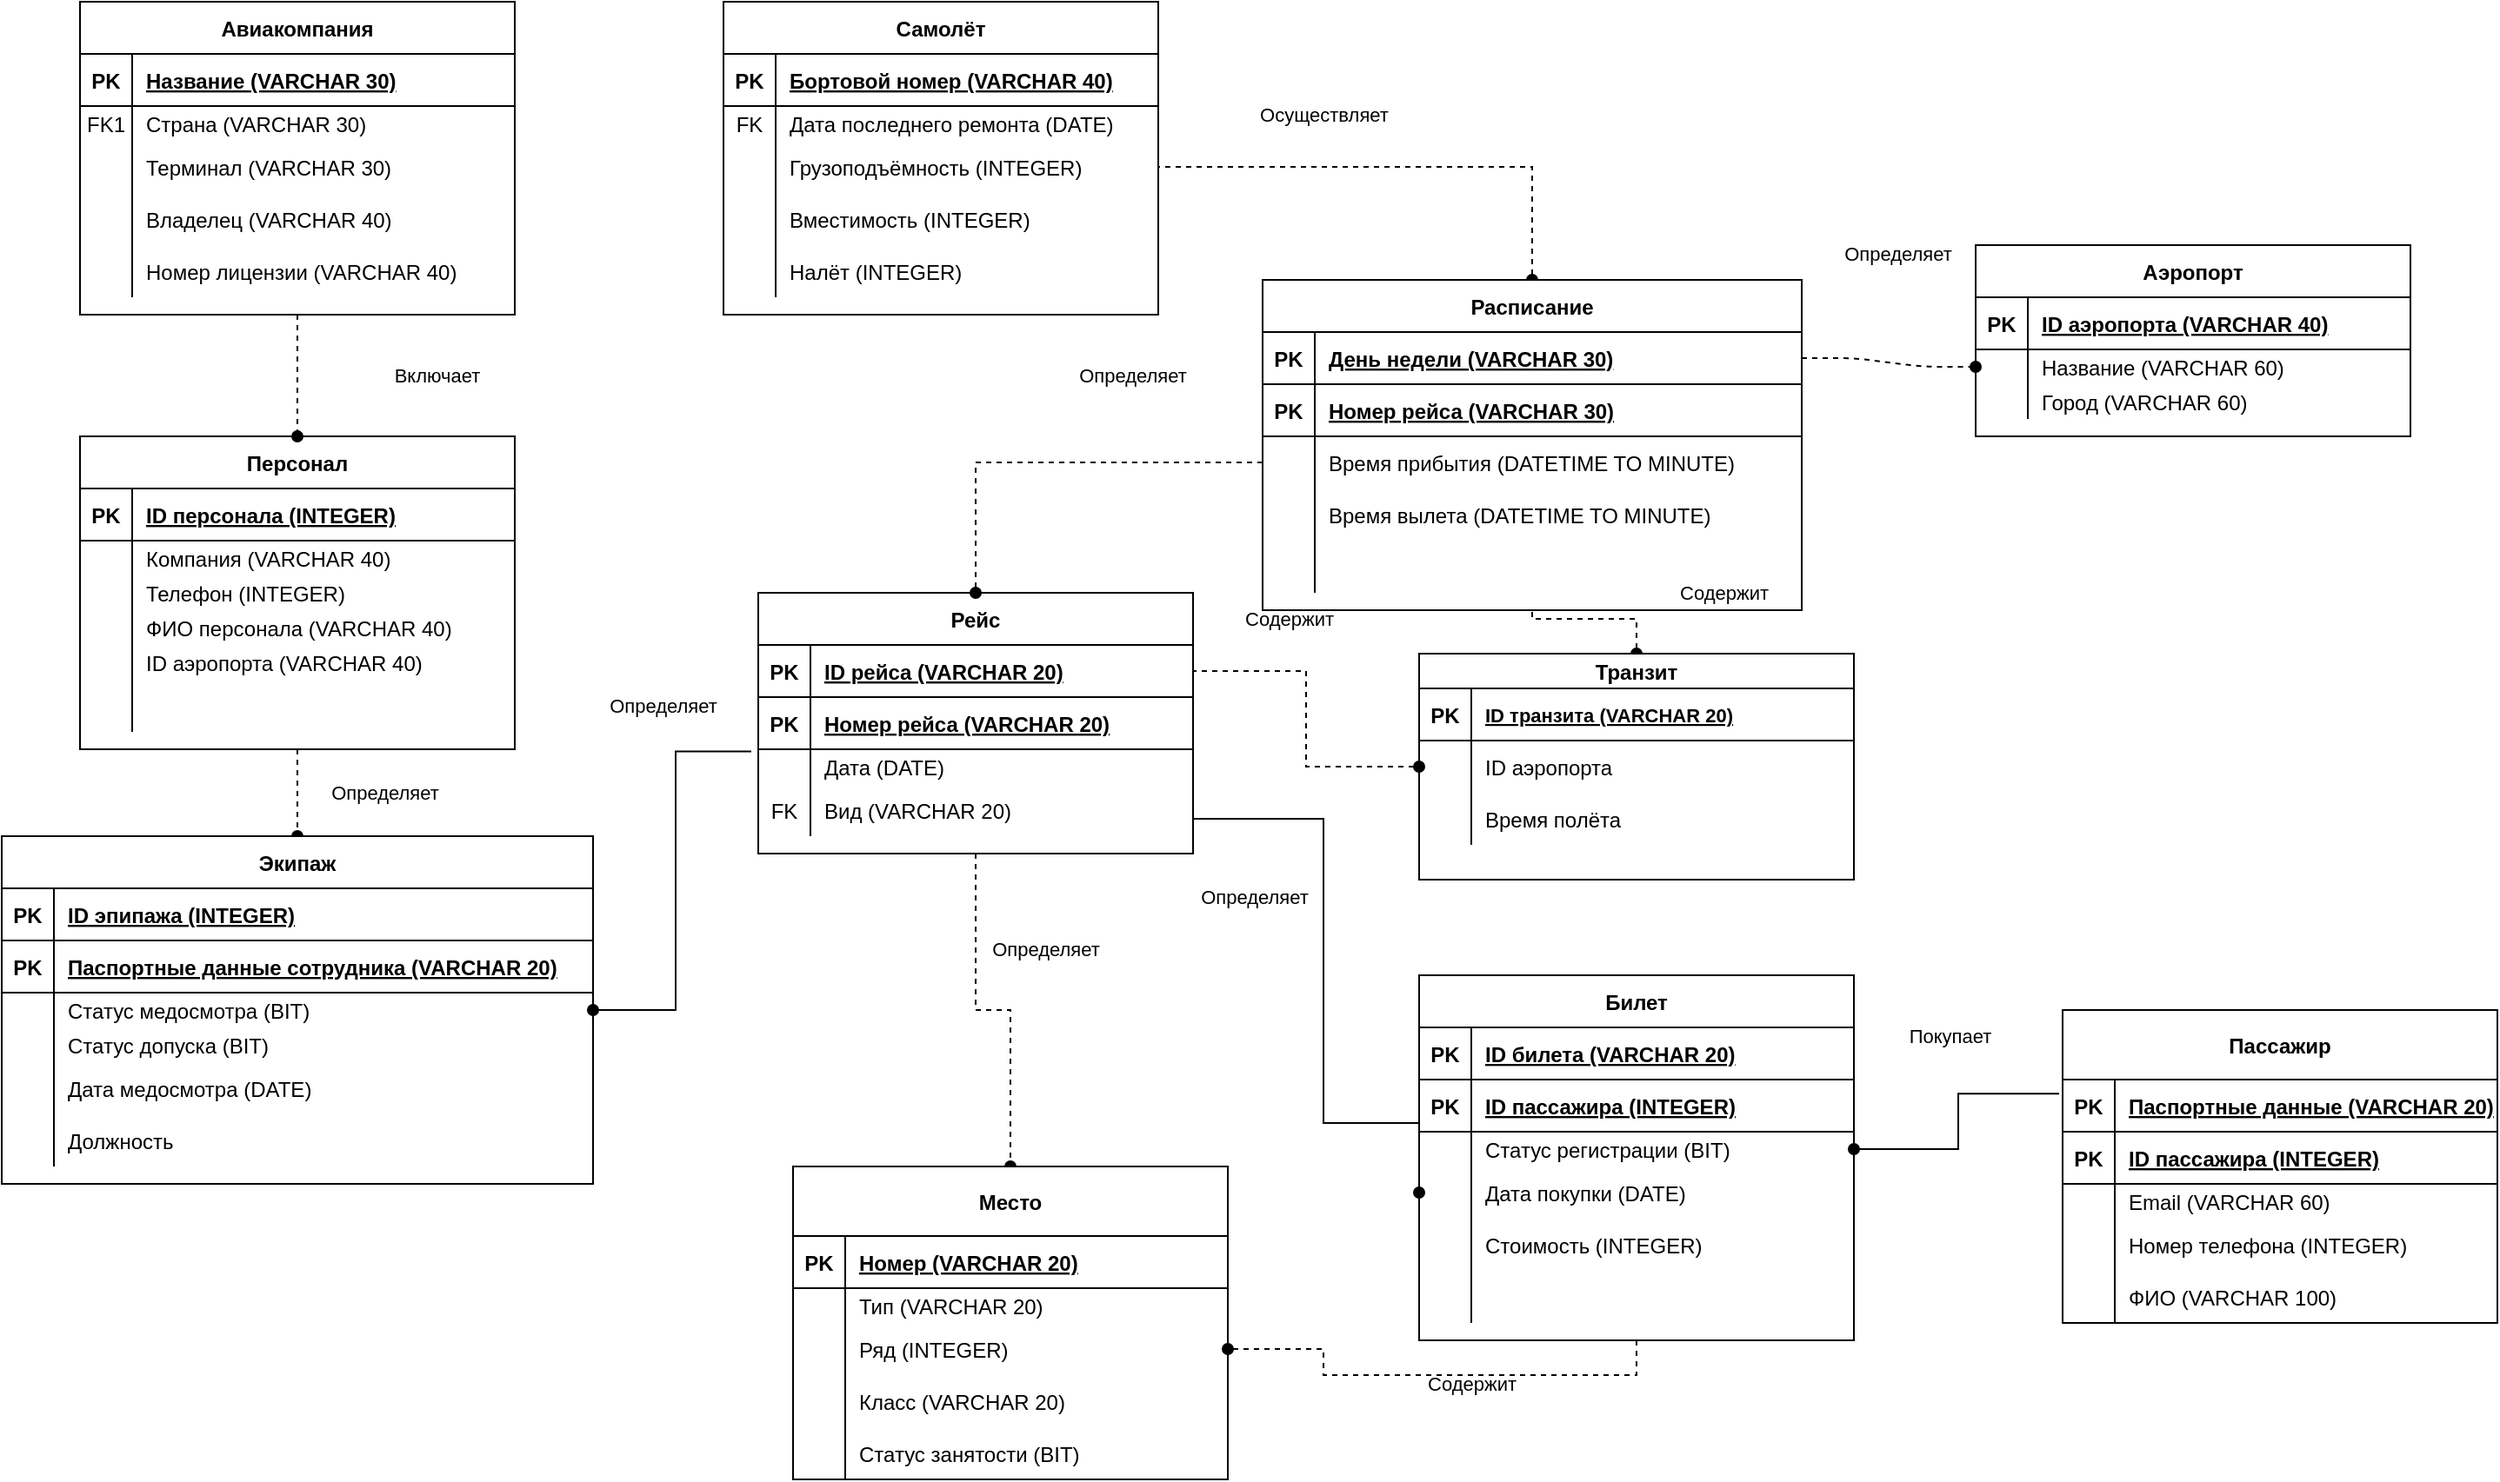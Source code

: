 <mxfile version="20.6.0" type="device"><diagram id="R2lEEEUBdFMjLlhIrx00" name="Page-1"><mxGraphModel dx="2400" dy="839" grid="1" gridSize="10" guides="1" tooltips="1" connect="1" arrows="1" fold="1" page="1" pageScale="1" pageWidth="850" pageHeight="1100" math="0" shadow="0" extFonts="Permanent Marker^https://fonts.googleapis.com/css?family=Permanent+Marker"><root><mxCell id="0"/><mxCell id="1" parent="0"/><mxCell id="C-vyLk0tnHw3VtMMgP7b-12" value="" style="edgeStyle=entityRelationEdgeStyle;endArrow=oval;startArrow=none;endFill=1;startFill=0;dashed=1;" parent="1" source="C-vyLk0tnHw3VtMMgP7b-3" target="C-vyLk0tnHw3VtMMgP7b-17" edge="1"><mxGeometry width="100" height="100" relative="1" as="geometry"><mxPoint x="400" y="180" as="sourcePoint"/><mxPoint x="460" y="205" as="targetPoint"/></mxGeometry></mxCell><mxCell id="wOFqY22aIuGpB0ZH_vP9-128" style="edgeStyle=orthogonalEdgeStyle;rounded=0;orthogonalLoop=1;jettySize=auto;html=1;exitX=0.5;exitY=0;exitDx=0;exitDy=0;entryX=1;entryY=0.5;entryDx=0;entryDy=0;fontSize=11;startArrow=oval;startFill=1;endArrow=none;endFill=0;dashed=1;" parent="1" source="C-vyLk0tnHw3VtMMgP7b-2" target="BS04AnYFD5pRjCR62__u-42" edge="1"><mxGeometry relative="1" as="geometry"/></mxCell><mxCell id="C-vyLk0tnHw3VtMMgP7b-2" value="Расписание" style="shape=table;startSize=30;container=1;collapsible=1;childLayout=tableLayout;fixedRows=1;rowLines=0;fontStyle=1;align=center;resizeLast=1;" parent="1" vertex="1"><mxGeometry x="300" y="270" width="310.0" height="190" as="geometry"/></mxCell><mxCell id="C-vyLk0tnHw3VtMMgP7b-3" value="" style="shape=partialRectangle;collapsible=0;dropTarget=0;pointerEvents=0;fillColor=none;points=[[0,0.5],[1,0.5]];portConstraint=eastwest;top=0;left=0;right=0;bottom=1;" parent="C-vyLk0tnHw3VtMMgP7b-2" vertex="1"><mxGeometry y="30" width="310.0" height="30" as="geometry"/></mxCell><mxCell id="C-vyLk0tnHw3VtMMgP7b-4" value="PK" style="shape=partialRectangle;overflow=hidden;connectable=0;fillColor=none;top=0;left=0;bottom=0;right=0;fontStyle=1;" parent="C-vyLk0tnHw3VtMMgP7b-3" vertex="1"><mxGeometry width="30" height="30" as="geometry"><mxRectangle width="30" height="30" as="alternateBounds"/></mxGeometry></mxCell><mxCell id="C-vyLk0tnHw3VtMMgP7b-5" value="День недели (VARCHAR 30)" style="shape=partialRectangle;overflow=hidden;connectable=0;fillColor=none;top=0;left=0;bottom=0;right=0;align=left;spacingLeft=6;fontStyle=5;" parent="C-vyLk0tnHw3VtMMgP7b-3" vertex="1"><mxGeometry x="30" width="280.0" height="30" as="geometry"><mxRectangle width="280.0" height="30" as="alternateBounds"/></mxGeometry></mxCell><mxCell id="eEynGBkb6fJQ1zgAF3lN-7" value="" style="shape=partialRectangle;collapsible=0;dropTarget=0;pointerEvents=0;fillColor=none;points=[[0,0.5],[1,0.5]];portConstraint=eastwest;top=0;left=0;right=0;bottom=1;" parent="C-vyLk0tnHw3VtMMgP7b-2" vertex="1"><mxGeometry y="60" width="310.0" height="30" as="geometry"/></mxCell><mxCell id="eEynGBkb6fJQ1zgAF3lN-8" value="PK" style="shape=partialRectangle;overflow=hidden;connectable=0;fillColor=none;top=0;left=0;bottom=0;right=0;fontStyle=1;" parent="eEynGBkb6fJQ1zgAF3lN-7" vertex="1"><mxGeometry width="30" height="30" as="geometry"><mxRectangle width="30" height="30" as="alternateBounds"/></mxGeometry></mxCell><mxCell id="eEynGBkb6fJQ1zgAF3lN-9" value="Номер рейса (VARCHAR 30)" style="shape=partialRectangle;overflow=hidden;connectable=0;fillColor=none;top=0;left=0;bottom=0;right=0;align=left;spacingLeft=6;fontStyle=5;" parent="eEynGBkb6fJQ1zgAF3lN-7" vertex="1"><mxGeometry x="30" width="280.0" height="30" as="geometry"><mxRectangle width="280.0" height="30" as="alternateBounds"/></mxGeometry></mxCell><mxCell id="C-vyLk0tnHw3VtMMgP7b-6" value="" style="shape=partialRectangle;collapsible=0;dropTarget=0;pointerEvents=0;fillColor=none;points=[[0,0.5],[1,0.5]];portConstraint=eastwest;top=0;left=0;right=0;bottom=0;" parent="C-vyLk0tnHw3VtMMgP7b-2" vertex="1"><mxGeometry y="90" width="310.0" height="30" as="geometry"/></mxCell><mxCell id="C-vyLk0tnHw3VtMMgP7b-7" value="" style="shape=partialRectangle;overflow=hidden;connectable=0;fillColor=none;top=0;left=0;bottom=0;right=0;" parent="C-vyLk0tnHw3VtMMgP7b-6" vertex="1"><mxGeometry width="30" height="30" as="geometry"><mxRectangle width="30" height="30" as="alternateBounds"/></mxGeometry></mxCell><mxCell id="C-vyLk0tnHw3VtMMgP7b-8" value="Время прибытия (DATETIME TO MINUTE)" style="shape=partialRectangle;overflow=hidden;connectable=0;fillColor=none;top=0;left=0;bottom=0;right=0;align=left;spacingLeft=6;" parent="C-vyLk0tnHw3VtMMgP7b-6" vertex="1"><mxGeometry x="30" width="280.0" height="30" as="geometry"><mxRectangle width="280.0" height="30" as="alternateBounds"/></mxGeometry></mxCell><mxCell id="wOFqY22aIuGpB0ZH_vP9-155" value="" style="shape=partialRectangle;collapsible=0;dropTarget=0;pointerEvents=0;fillColor=none;points=[[0,0.5],[1,0.5]];portConstraint=eastwest;top=0;left=0;right=0;bottom=0;" parent="C-vyLk0tnHw3VtMMgP7b-2" vertex="1"><mxGeometry y="120" width="310.0" height="30" as="geometry"/></mxCell><mxCell id="wOFqY22aIuGpB0ZH_vP9-156" value="" style="shape=partialRectangle;overflow=hidden;connectable=0;fillColor=none;top=0;left=0;bottom=0;right=0;" parent="wOFqY22aIuGpB0ZH_vP9-155" vertex="1"><mxGeometry width="30" height="30" as="geometry"><mxRectangle width="30" height="30" as="alternateBounds"/></mxGeometry></mxCell><mxCell id="wOFqY22aIuGpB0ZH_vP9-157" value="Время вылета (DATETIME TO MINUTE)" style="shape=partialRectangle;overflow=hidden;connectable=0;fillColor=none;top=0;left=0;bottom=0;right=0;align=left;spacingLeft=6;" parent="wOFqY22aIuGpB0ZH_vP9-155" vertex="1"><mxGeometry x="30" width="280.0" height="30" as="geometry"><mxRectangle width="280.0" height="30" as="alternateBounds"/></mxGeometry></mxCell><mxCell id="C-vyLk0tnHw3VtMMgP7b-9" value="" style="shape=partialRectangle;collapsible=0;dropTarget=0;pointerEvents=0;fillColor=none;points=[[0,0.5],[1,0.5]];portConstraint=eastwest;top=0;left=0;right=0;bottom=0;" parent="C-vyLk0tnHw3VtMMgP7b-2" vertex="1"><mxGeometry y="150" width="310.0" height="30" as="geometry"/></mxCell><mxCell id="C-vyLk0tnHw3VtMMgP7b-10" value="" style="shape=partialRectangle;overflow=hidden;connectable=0;fillColor=none;top=0;left=0;bottom=0;right=0;" parent="C-vyLk0tnHw3VtMMgP7b-9" vertex="1"><mxGeometry width="30" height="30" as="geometry"><mxRectangle width="30" height="30" as="alternateBounds"/></mxGeometry></mxCell><mxCell id="C-vyLk0tnHw3VtMMgP7b-11" value="" style="shape=partialRectangle;overflow=hidden;connectable=0;fillColor=none;top=0;left=0;bottom=0;right=0;align=left;spacingLeft=6;" parent="C-vyLk0tnHw3VtMMgP7b-9" vertex="1"><mxGeometry x="30" width="280.0" height="30" as="geometry"><mxRectangle width="280.0" height="30" as="alternateBounds"/></mxGeometry></mxCell><mxCell id="C-vyLk0tnHw3VtMMgP7b-13" value="Аэропорт" style="shape=table;startSize=30;container=1;collapsible=1;childLayout=tableLayout;fixedRows=1;rowLines=0;fontStyle=1;align=center;resizeLast=1;" parent="1" vertex="1"><mxGeometry x="710" y="250" width="250" height="110" as="geometry"/></mxCell><mxCell id="C-vyLk0tnHw3VtMMgP7b-14" value="" style="shape=partialRectangle;collapsible=0;dropTarget=0;pointerEvents=0;fillColor=none;points=[[0,0.5],[1,0.5]];portConstraint=eastwest;top=0;left=0;right=0;bottom=1;" parent="C-vyLk0tnHw3VtMMgP7b-13" vertex="1"><mxGeometry y="30" width="250" height="30" as="geometry"/></mxCell><mxCell id="C-vyLk0tnHw3VtMMgP7b-15" value="PK" style="shape=partialRectangle;overflow=hidden;connectable=0;fillColor=none;top=0;left=0;bottom=0;right=0;fontStyle=1;" parent="C-vyLk0tnHw3VtMMgP7b-14" vertex="1"><mxGeometry width="30" height="30" as="geometry"><mxRectangle width="30" height="30" as="alternateBounds"/></mxGeometry></mxCell><mxCell id="C-vyLk0tnHw3VtMMgP7b-16" value="ID аэропорта (VARCHAR 40)" style="shape=partialRectangle;overflow=hidden;connectable=0;fillColor=none;top=0;left=0;bottom=0;right=0;align=left;spacingLeft=6;fontStyle=5;" parent="C-vyLk0tnHw3VtMMgP7b-14" vertex="1"><mxGeometry x="30" width="220" height="30" as="geometry"><mxRectangle width="220" height="30" as="alternateBounds"/></mxGeometry></mxCell><mxCell id="C-vyLk0tnHw3VtMMgP7b-17" value="" style="shape=partialRectangle;collapsible=0;dropTarget=0;pointerEvents=0;fillColor=none;points=[[0,0.5],[1,0.5]];portConstraint=eastwest;top=0;left=0;right=0;bottom=0;" parent="C-vyLk0tnHw3VtMMgP7b-13" vertex="1"><mxGeometry y="60" width="250" height="20" as="geometry"/></mxCell><mxCell id="C-vyLk0tnHw3VtMMgP7b-18" value="" style="shape=partialRectangle;overflow=hidden;connectable=0;fillColor=none;top=0;left=0;bottom=0;right=0;" parent="C-vyLk0tnHw3VtMMgP7b-17" vertex="1"><mxGeometry width="30" height="20" as="geometry"><mxRectangle width="30" height="20" as="alternateBounds"/></mxGeometry></mxCell><mxCell id="C-vyLk0tnHw3VtMMgP7b-19" value="Название (VARCHAR 60)" style="shape=partialRectangle;overflow=hidden;connectable=0;fillColor=none;top=0;left=0;bottom=0;right=0;align=left;spacingLeft=6;" parent="C-vyLk0tnHw3VtMMgP7b-17" vertex="1"><mxGeometry x="30" width="220" height="20" as="geometry"><mxRectangle width="220" height="20" as="alternateBounds"/></mxGeometry></mxCell><mxCell id="wOFqY22aIuGpB0ZH_vP9-118" value="" style="shape=partialRectangle;collapsible=0;dropTarget=0;pointerEvents=0;fillColor=none;points=[[0,0.5],[1,0.5]];portConstraint=eastwest;top=0;left=0;right=0;bottom=0;" parent="C-vyLk0tnHw3VtMMgP7b-13" vertex="1"><mxGeometry y="80" width="250" height="20" as="geometry"/></mxCell><mxCell id="wOFqY22aIuGpB0ZH_vP9-119" value="" style="shape=partialRectangle;overflow=hidden;connectable=0;fillColor=none;top=0;left=0;bottom=0;right=0;" parent="wOFqY22aIuGpB0ZH_vP9-118" vertex="1"><mxGeometry width="30" height="20" as="geometry"><mxRectangle width="30" height="20" as="alternateBounds"/></mxGeometry></mxCell><mxCell id="wOFqY22aIuGpB0ZH_vP9-120" value="Город (VARCHAR 60)" style="shape=partialRectangle;overflow=hidden;connectable=0;fillColor=none;top=0;left=0;bottom=0;right=0;align=left;spacingLeft=6;" parent="wOFqY22aIuGpB0ZH_vP9-118" vertex="1"><mxGeometry x="30" width="220" height="20" as="geometry"><mxRectangle width="220" height="20" as="alternateBounds"/></mxGeometry></mxCell><mxCell id="wOFqY22aIuGpB0ZH_vP9-152" style="edgeStyle=orthogonalEdgeStyle;rounded=0;orthogonalLoop=1;jettySize=auto;html=1;exitX=0.5;exitY=0;exitDx=0;exitDy=0;entryX=0.5;entryY=1;entryDx=0;entryDy=0;fontSize=11;startArrow=oval;startFill=1;endArrow=none;endFill=0;dashed=1;" parent="1" source="C-vyLk0tnHw3VtMMgP7b-23" target="C-vyLk0tnHw3VtMMgP7b-2" edge="1"><mxGeometry relative="1" as="geometry"/></mxCell><mxCell id="C-vyLk0tnHw3VtMMgP7b-23" value="Транзит" style="shape=table;startSize=20;container=1;collapsible=1;childLayout=tableLayout;fixedRows=1;rowLines=0;fontStyle=1;align=center;resizeLast=1;" parent="1" vertex="1"><mxGeometry x="390" y="485" width="250" height="130" as="geometry"/></mxCell><mxCell id="C-vyLk0tnHw3VtMMgP7b-24" value="" style="shape=partialRectangle;collapsible=0;dropTarget=0;pointerEvents=0;fillColor=none;points=[[0,0.5],[1,0.5]];portConstraint=eastwest;top=0;left=0;right=0;bottom=1;" parent="C-vyLk0tnHw3VtMMgP7b-23" vertex="1"><mxGeometry y="20" width="250" height="30" as="geometry"/></mxCell><mxCell id="C-vyLk0tnHw3VtMMgP7b-25" value="PK" style="shape=partialRectangle;overflow=hidden;connectable=0;fillColor=none;top=0;left=0;bottom=0;right=0;fontStyle=1;" parent="C-vyLk0tnHw3VtMMgP7b-24" vertex="1"><mxGeometry width="30" height="30" as="geometry"><mxRectangle width="30" height="30" as="alternateBounds"/></mxGeometry></mxCell><mxCell id="C-vyLk0tnHw3VtMMgP7b-26" value="ID транзита (VARCHAR 20)" style="shape=partialRectangle;overflow=hidden;connectable=0;fillColor=none;top=0;left=0;bottom=0;right=0;align=left;spacingLeft=6;fontStyle=5;fontSize=11;" parent="C-vyLk0tnHw3VtMMgP7b-24" vertex="1"><mxGeometry x="30" width="220" height="30" as="geometry"><mxRectangle width="220" height="30" as="alternateBounds"/></mxGeometry></mxCell><mxCell id="C-vyLk0tnHw3VtMMgP7b-27" value="" style="shape=partialRectangle;collapsible=0;dropTarget=0;pointerEvents=0;fillColor=none;points=[[0,0.5],[1,0.5]];portConstraint=eastwest;top=0;left=0;right=0;bottom=0;" parent="C-vyLk0tnHw3VtMMgP7b-23" vertex="1"><mxGeometry y="50" width="250" height="30" as="geometry"/></mxCell><mxCell id="C-vyLk0tnHw3VtMMgP7b-28" value="" style="shape=partialRectangle;overflow=hidden;connectable=0;fillColor=none;top=0;left=0;bottom=0;right=0;" parent="C-vyLk0tnHw3VtMMgP7b-27" vertex="1"><mxGeometry width="30" height="30" as="geometry"><mxRectangle width="30" height="30" as="alternateBounds"/></mxGeometry></mxCell><mxCell id="C-vyLk0tnHw3VtMMgP7b-29" value="ID аэропорта" style="shape=partialRectangle;overflow=hidden;connectable=0;fillColor=none;top=0;left=0;bottom=0;right=0;align=left;spacingLeft=6;" parent="C-vyLk0tnHw3VtMMgP7b-27" vertex="1"><mxGeometry x="30" width="220" height="30" as="geometry"><mxRectangle width="220" height="30" as="alternateBounds"/></mxGeometry></mxCell><mxCell id="wOFqY22aIuGpB0ZH_vP9-121" value="" style="shape=partialRectangle;collapsible=0;dropTarget=0;pointerEvents=0;fillColor=none;points=[[0,0.5],[1,0.5]];portConstraint=eastwest;top=0;left=0;right=0;bottom=0;" parent="C-vyLk0tnHw3VtMMgP7b-23" vertex="1"><mxGeometry y="80" width="250" height="30" as="geometry"/></mxCell><mxCell id="wOFqY22aIuGpB0ZH_vP9-122" value="" style="shape=partialRectangle;overflow=hidden;connectable=0;fillColor=none;top=0;left=0;bottom=0;right=0;" parent="wOFqY22aIuGpB0ZH_vP9-121" vertex="1"><mxGeometry width="30" height="30" as="geometry"><mxRectangle width="30" height="30" as="alternateBounds"/></mxGeometry></mxCell><mxCell id="wOFqY22aIuGpB0ZH_vP9-123" value="Время полёта" style="shape=partialRectangle;overflow=hidden;connectable=0;fillColor=none;top=0;left=0;bottom=0;right=0;align=left;spacingLeft=6;" parent="wOFqY22aIuGpB0ZH_vP9-121" vertex="1"><mxGeometry x="30" width="220" height="30" as="geometry"><mxRectangle width="220" height="30" as="alternateBounds"/></mxGeometry></mxCell><mxCell id="wOFqY22aIuGpB0ZH_vP9-2" style="edgeStyle=orthogonalEdgeStyle;rounded=0;orthogonalLoop=1;jettySize=auto;html=1;exitX=0.5;exitY=1;exitDx=0;exitDy=0;entryX=0.5;entryY=0;entryDx=0;entryDy=0;endArrow=oval;endFill=1;dashed=1;" parent="1" source="BS04AnYFD5pRjCR62__u-5" target="BS04AnYFD5pRjCR62__u-15" edge="1"><mxGeometry relative="1" as="geometry"/></mxCell><mxCell id="BS04AnYFD5pRjCR62__u-5" value="Персонал" style="shape=table;startSize=30;container=1;collapsible=1;childLayout=tableLayout;fixedRows=1;rowLines=0;fontStyle=1;align=center;resizeLast=1;" parent="1" vertex="1"><mxGeometry x="-380" y="360" width="250" height="180" as="geometry"/></mxCell><mxCell id="BS04AnYFD5pRjCR62__u-6" value="" style="shape=partialRectangle;collapsible=0;dropTarget=0;pointerEvents=0;fillColor=none;points=[[0,0.5],[1,0.5]];portConstraint=eastwest;top=0;left=0;right=0;bottom=1;" parent="BS04AnYFD5pRjCR62__u-5" vertex="1"><mxGeometry y="30" width="250" height="30" as="geometry"/></mxCell><mxCell id="BS04AnYFD5pRjCR62__u-7" value="PK" style="shape=partialRectangle;overflow=hidden;connectable=0;fillColor=none;top=0;left=0;bottom=0;right=0;fontStyle=1;" parent="BS04AnYFD5pRjCR62__u-6" vertex="1"><mxGeometry width="30" height="30" as="geometry"><mxRectangle width="30" height="30" as="alternateBounds"/></mxGeometry></mxCell><mxCell id="BS04AnYFD5pRjCR62__u-8" value="ID персонала (INTEGER)" style="shape=partialRectangle;overflow=hidden;connectable=0;fillColor=none;top=0;left=0;bottom=0;right=0;align=left;spacingLeft=6;fontStyle=5;" parent="BS04AnYFD5pRjCR62__u-6" vertex="1"><mxGeometry x="30" width="220" height="30" as="geometry"><mxRectangle width="220" height="30" as="alternateBounds"/></mxGeometry></mxCell><mxCell id="BS04AnYFD5pRjCR62__u-9" value="" style="shape=partialRectangle;collapsible=0;dropTarget=0;pointerEvents=0;fillColor=none;points=[[0,0.5],[1,0.5]];portConstraint=eastwest;top=0;left=0;right=0;bottom=0;" parent="BS04AnYFD5pRjCR62__u-5" vertex="1"><mxGeometry y="60" width="250" height="20" as="geometry"/></mxCell><mxCell id="BS04AnYFD5pRjCR62__u-10" value="" style="shape=partialRectangle;overflow=hidden;connectable=0;fillColor=none;top=0;left=0;bottom=0;right=0;" parent="BS04AnYFD5pRjCR62__u-9" vertex="1"><mxGeometry width="30" height="20" as="geometry"><mxRectangle width="30" height="20" as="alternateBounds"/></mxGeometry></mxCell><mxCell id="BS04AnYFD5pRjCR62__u-11" value="Компания (VARCHAR 40)" style="shape=partialRectangle;overflow=hidden;connectable=0;fillColor=none;top=0;left=0;bottom=0;right=0;align=left;spacingLeft=6;" parent="BS04AnYFD5pRjCR62__u-9" vertex="1"><mxGeometry x="30" width="220" height="20" as="geometry"><mxRectangle width="220" height="20" as="alternateBounds"/></mxGeometry></mxCell><mxCell id="wOFqY22aIuGpB0ZH_vP9-158" value="" style="shape=partialRectangle;collapsible=0;dropTarget=0;pointerEvents=0;fillColor=none;points=[[0,0.5],[1,0.5]];portConstraint=eastwest;top=0;left=0;right=0;bottom=0;" parent="BS04AnYFD5pRjCR62__u-5" vertex="1"><mxGeometry y="80" width="250" height="20" as="geometry"/></mxCell><mxCell id="wOFqY22aIuGpB0ZH_vP9-159" value="" style="shape=partialRectangle;overflow=hidden;connectable=0;fillColor=none;top=0;left=0;bottom=0;right=0;" parent="wOFqY22aIuGpB0ZH_vP9-158" vertex="1"><mxGeometry width="30" height="20" as="geometry"><mxRectangle width="30" height="20" as="alternateBounds"/></mxGeometry></mxCell><mxCell id="wOFqY22aIuGpB0ZH_vP9-160" value="Телефон (INTEGER)" style="shape=partialRectangle;overflow=hidden;connectable=0;fillColor=none;top=0;left=0;bottom=0;right=0;align=left;spacingLeft=6;" parent="wOFqY22aIuGpB0ZH_vP9-158" vertex="1"><mxGeometry x="30" width="220" height="20" as="geometry"><mxRectangle width="220" height="20" as="alternateBounds"/></mxGeometry></mxCell><mxCell id="wOFqY22aIuGpB0ZH_vP9-161" value="" style="shape=partialRectangle;collapsible=0;dropTarget=0;pointerEvents=0;fillColor=none;points=[[0,0.5],[1,0.5]];portConstraint=eastwest;top=0;left=0;right=0;bottom=0;" parent="BS04AnYFD5pRjCR62__u-5" vertex="1"><mxGeometry y="100" width="250" height="20" as="geometry"/></mxCell><mxCell id="wOFqY22aIuGpB0ZH_vP9-162" value="" style="shape=partialRectangle;overflow=hidden;connectable=0;fillColor=none;top=0;left=0;bottom=0;right=0;" parent="wOFqY22aIuGpB0ZH_vP9-161" vertex="1"><mxGeometry width="30" height="20" as="geometry"><mxRectangle width="30" height="20" as="alternateBounds"/></mxGeometry></mxCell><mxCell id="wOFqY22aIuGpB0ZH_vP9-163" value="ФИО персонала (VARCHAR 40)" style="shape=partialRectangle;overflow=hidden;connectable=0;fillColor=none;top=0;left=0;bottom=0;right=0;align=left;spacingLeft=6;" parent="wOFqY22aIuGpB0ZH_vP9-161" vertex="1"><mxGeometry x="30" width="220" height="20" as="geometry"><mxRectangle width="220" height="20" as="alternateBounds"/></mxGeometry></mxCell><mxCell id="wOFqY22aIuGpB0ZH_vP9-164" value="" style="shape=partialRectangle;collapsible=0;dropTarget=0;pointerEvents=0;fillColor=none;points=[[0,0.5],[1,0.5]];portConstraint=eastwest;top=0;left=0;right=0;bottom=0;" parent="BS04AnYFD5pRjCR62__u-5" vertex="1"><mxGeometry y="120" width="250" height="20" as="geometry"/></mxCell><mxCell id="wOFqY22aIuGpB0ZH_vP9-165" value="" style="shape=partialRectangle;overflow=hidden;connectable=0;fillColor=none;top=0;left=0;bottom=0;right=0;" parent="wOFqY22aIuGpB0ZH_vP9-164" vertex="1"><mxGeometry width="30" height="20" as="geometry"><mxRectangle width="30" height="20" as="alternateBounds"/></mxGeometry></mxCell><mxCell id="wOFqY22aIuGpB0ZH_vP9-166" value="ID аэропорта (VARCHAR 40)" style="shape=partialRectangle;overflow=hidden;connectable=0;fillColor=none;top=0;left=0;bottom=0;right=0;align=left;spacingLeft=6;" parent="wOFqY22aIuGpB0ZH_vP9-164" vertex="1"><mxGeometry x="30" width="220" height="20" as="geometry"><mxRectangle width="220" height="20" as="alternateBounds"/></mxGeometry></mxCell><mxCell id="BS04AnYFD5pRjCR62__u-12" value="" style="shape=partialRectangle;collapsible=0;dropTarget=0;pointerEvents=0;fillColor=none;points=[[0,0.5],[1,0.5]];portConstraint=eastwest;top=0;left=0;right=0;bottom=0;" parent="BS04AnYFD5pRjCR62__u-5" vertex="1"><mxGeometry y="140" width="250" height="30" as="geometry"/></mxCell><mxCell id="BS04AnYFD5pRjCR62__u-13" value="" style="shape=partialRectangle;overflow=hidden;connectable=0;fillColor=none;top=0;left=0;bottom=0;right=0;" parent="BS04AnYFD5pRjCR62__u-12" vertex="1"><mxGeometry width="30" height="30" as="geometry"><mxRectangle width="30" height="30" as="alternateBounds"/></mxGeometry></mxCell><mxCell id="BS04AnYFD5pRjCR62__u-14" value="" style="shape=partialRectangle;overflow=hidden;connectable=0;fillColor=none;top=0;left=0;bottom=0;right=0;align=left;spacingLeft=6;" parent="BS04AnYFD5pRjCR62__u-12" vertex="1"><mxGeometry x="30" width="220" height="30" as="geometry"><mxRectangle width="220" height="30" as="alternateBounds"/></mxGeometry></mxCell><mxCell id="BS04AnYFD5pRjCR62__u-15" value="Экипаж" style="shape=table;startSize=30;container=1;collapsible=1;childLayout=tableLayout;fixedRows=1;rowLines=0;fontStyle=1;align=center;resizeLast=1;" parent="1" vertex="1"><mxGeometry x="-425" y="590" width="340" height="200" as="geometry"/></mxCell><mxCell id="BS04AnYFD5pRjCR62__u-16" value="" style="shape=partialRectangle;collapsible=0;dropTarget=0;pointerEvents=0;fillColor=none;points=[[0,0.5],[1,0.5]];portConstraint=eastwest;top=0;left=0;right=0;bottom=1;" parent="BS04AnYFD5pRjCR62__u-15" vertex="1"><mxGeometry y="30" width="340" height="30" as="geometry"/></mxCell><mxCell id="BS04AnYFD5pRjCR62__u-17" value="PK" style="shape=partialRectangle;overflow=hidden;connectable=0;fillColor=none;top=0;left=0;bottom=0;right=0;fontStyle=1;" parent="BS04AnYFD5pRjCR62__u-16" vertex="1"><mxGeometry width="30" height="30" as="geometry"><mxRectangle width="30" height="30" as="alternateBounds"/></mxGeometry></mxCell><mxCell id="BS04AnYFD5pRjCR62__u-18" value="ID эпипажа (INTEGER)" style="shape=partialRectangle;overflow=hidden;connectable=0;fillColor=none;top=0;left=0;bottom=0;right=0;align=left;spacingLeft=6;fontStyle=5;" parent="BS04AnYFD5pRjCR62__u-16" vertex="1"><mxGeometry x="30" width="310" height="30" as="geometry"><mxRectangle width="310" height="30" as="alternateBounds"/></mxGeometry></mxCell><mxCell id="wOFqY22aIuGpB0ZH_vP9-182" value="" style="shape=partialRectangle;collapsible=0;dropTarget=0;pointerEvents=0;fillColor=none;points=[[0,0.5],[1,0.5]];portConstraint=eastwest;top=0;left=0;right=0;bottom=1;" parent="BS04AnYFD5pRjCR62__u-15" vertex="1"><mxGeometry y="60" width="340" height="30" as="geometry"/></mxCell><mxCell id="wOFqY22aIuGpB0ZH_vP9-183" value="PK" style="shape=partialRectangle;overflow=hidden;connectable=0;fillColor=none;top=0;left=0;bottom=0;right=0;fontStyle=1;" parent="wOFqY22aIuGpB0ZH_vP9-182" vertex="1"><mxGeometry width="30" height="30" as="geometry"><mxRectangle width="30" height="30" as="alternateBounds"/></mxGeometry></mxCell><mxCell id="wOFqY22aIuGpB0ZH_vP9-184" value="Паспортные данные сотрудника (VARCHAR 20)" style="shape=partialRectangle;overflow=hidden;connectable=0;fillColor=none;top=0;left=0;bottom=0;right=0;align=left;spacingLeft=6;fontStyle=5;" parent="wOFqY22aIuGpB0ZH_vP9-182" vertex="1"><mxGeometry x="30" width="310" height="30" as="geometry"><mxRectangle width="310" height="30" as="alternateBounds"/></mxGeometry></mxCell><mxCell id="BS04AnYFD5pRjCR62__u-19" value="" style="shape=partialRectangle;collapsible=0;dropTarget=0;pointerEvents=0;fillColor=none;points=[[0,0.5],[1,0.5]];portConstraint=eastwest;top=0;left=0;right=0;bottom=0;" parent="BS04AnYFD5pRjCR62__u-15" vertex="1"><mxGeometry y="90" width="340" height="20" as="geometry"/></mxCell><mxCell id="BS04AnYFD5pRjCR62__u-20" value="" style="shape=partialRectangle;overflow=hidden;connectable=0;fillColor=none;top=0;left=0;bottom=0;right=0;" parent="BS04AnYFD5pRjCR62__u-19" vertex="1"><mxGeometry width="30" height="20" as="geometry"><mxRectangle width="30" height="20" as="alternateBounds"/></mxGeometry></mxCell><mxCell id="BS04AnYFD5pRjCR62__u-21" value="Статус медосмотра (BIT)" style="shape=partialRectangle;overflow=hidden;connectable=0;fillColor=none;top=0;left=0;bottom=0;right=0;align=left;spacingLeft=6;" parent="BS04AnYFD5pRjCR62__u-19" vertex="1"><mxGeometry x="30" width="310" height="20" as="geometry"><mxRectangle width="310" height="20" as="alternateBounds"/></mxGeometry></mxCell><mxCell id="wOFqY22aIuGpB0ZH_vP9-173" value="" style="shape=partialRectangle;collapsible=0;dropTarget=0;pointerEvents=0;fillColor=none;points=[[0,0.5],[1,0.5]];portConstraint=eastwest;top=0;left=0;right=0;bottom=0;" parent="BS04AnYFD5pRjCR62__u-15" vertex="1"><mxGeometry y="110" width="340" height="20" as="geometry"/></mxCell><mxCell id="wOFqY22aIuGpB0ZH_vP9-174" value="" style="shape=partialRectangle;overflow=hidden;connectable=0;fillColor=none;top=0;left=0;bottom=0;right=0;" parent="wOFqY22aIuGpB0ZH_vP9-173" vertex="1"><mxGeometry width="30" height="20" as="geometry"><mxRectangle width="30" height="20" as="alternateBounds"/></mxGeometry></mxCell><mxCell id="wOFqY22aIuGpB0ZH_vP9-175" value="Статус допуска (BIT)" style="shape=partialRectangle;overflow=hidden;connectable=0;fillColor=none;top=0;left=0;bottom=0;right=0;align=left;spacingLeft=6;" parent="wOFqY22aIuGpB0ZH_vP9-173" vertex="1"><mxGeometry x="30" width="310" height="20" as="geometry"><mxRectangle width="310" height="20" as="alternateBounds"/></mxGeometry></mxCell><mxCell id="BS04AnYFD5pRjCR62__u-22" value="" style="shape=partialRectangle;collapsible=0;dropTarget=0;pointerEvents=0;fillColor=none;points=[[0,0.5],[1,0.5]];portConstraint=eastwest;top=0;left=0;right=0;bottom=0;" parent="BS04AnYFD5pRjCR62__u-15" vertex="1"><mxGeometry y="130" width="340" height="30" as="geometry"/></mxCell><mxCell id="BS04AnYFD5pRjCR62__u-23" value="" style="shape=partialRectangle;overflow=hidden;connectable=0;fillColor=none;top=0;left=0;bottom=0;right=0;" parent="BS04AnYFD5pRjCR62__u-22" vertex="1"><mxGeometry width="30" height="30" as="geometry"><mxRectangle width="30" height="30" as="alternateBounds"/></mxGeometry></mxCell><mxCell id="BS04AnYFD5pRjCR62__u-24" value="Дата медосмотра (DATE)" style="shape=partialRectangle;overflow=hidden;connectable=0;fillColor=none;top=0;left=0;bottom=0;right=0;align=left;spacingLeft=6;" parent="BS04AnYFD5pRjCR62__u-22" vertex="1"><mxGeometry x="30" width="310" height="30" as="geometry"><mxRectangle width="310" height="30" as="alternateBounds"/></mxGeometry></mxCell><mxCell id="wOFqY22aIuGpB0ZH_vP9-176" value="" style="shape=partialRectangle;collapsible=0;dropTarget=0;pointerEvents=0;fillColor=none;points=[[0,0.5],[1,0.5]];portConstraint=eastwest;top=0;left=0;right=0;bottom=0;" parent="BS04AnYFD5pRjCR62__u-15" vertex="1"><mxGeometry y="160" width="340" height="30" as="geometry"/></mxCell><mxCell id="wOFqY22aIuGpB0ZH_vP9-177" value="" style="shape=partialRectangle;overflow=hidden;connectable=0;fillColor=none;top=0;left=0;bottom=0;right=0;" parent="wOFqY22aIuGpB0ZH_vP9-176" vertex="1"><mxGeometry width="30" height="30" as="geometry"><mxRectangle width="30" height="30" as="alternateBounds"/></mxGeometry></mxCell><mxCell id="wOFqY22aIuGpB0ZH_vP9-178" value="Должность" style="shape=partialRectangle;overflow=hidden;connectable=0;fillColor=none;top=0;left=0;bottom=0;right=0;align=left;spacingLeft=6;" parent="wOFqY22aIuGpB0ZH_vP9-176" vertex="1"><mxGeometry x="30" width="310" height="30" as="geometry"><mxRectangle width="310" height="30" as="alternateBounds"/></mxGeometry></mxCell><mxCell id="wOFqY22aIuGpB0ZH_vP9-17" style="edgeStyle=orthogonalEdgeStyle;rounded=0;orthogonalLoop=1;jettySize=auto;html=1;endArrow=oval;endFill=1;exitX=-0.008;exitY=0.269;exitDx=0;exitDy=0;exitPerimeter=0;" parent="1" source="wOFqY22aIuGpB0ZH_vP9-85" target="BS04AnYFD5pRjCR62__u-59" edge="1"><mxGeometry relative="1" as="geometry"><mxPoint x="740" y="795" as="sourcePoint"/></mxGeometry></mxCell><mxCell id="BS04AnYFD5pRjCR62__u-35" value="Самолёт" style="shape=table;startSize=30;container=1;collapsible=1;childLayout=tableLayout;fixedRows=1;rowLines=0;fontStyle=1;align=center;resizeLast=1;" parent="1" vertex="1"><mxGeometry x="-10" y="110" width="250" height="180" as="geometry"/></mxCell><mxCell id="BS04AnYFD5pRjCR62__u-36" value="" style="shape=partialRectangle;collapsible=0;dropTarget=0;pointerEvents=0;fillColor=none;points=[[0,0.5],[1,0.5]];portConstraint=eastwest;top=0;left=0;right=0;bottom=1;" parent="BS04AnYFD5pRjCR62__u-35" vertex="1"><mxGeometry y="30" width="250" height="30" as="geometry"/></mxCell><mxCell id="BS04AnYFD5pRjCR62__u-37" value="PK" style="shape=partialRectangle;overflow=hidden;connectable=0;fillColor=none;top=0;left=0;bottom=0;right=0;fontStyle=1;" parent="BS04AnYFD5pRjCR62__u-36" vertex="1"><mxGeometry width="30" height="30" as="geometry"><mxRectangle width="30" height="30" as="alternateBounds"/></mxGeometry></mxCell><mxCell id="BS04AnYFD5pRjCR62__u-38" value="Бортовой номер (VARCHAR 40)" style="shape=partialRectangle;overflow=hidden;connectable=0;fillColor=none;top=0;left=0;bottom=0;right=0;align=left;spacingLeft=6;fontStyle=5;" parent="BS04AnYFD5pRjCR62__u-36" vertex="1"><mxGeometry x="30" width="220" height="30" as="geometry"><mxRectangle width="220" height="30" as="alternateBounds"/></mxGeometry></mxCell><mxCell id="BS04AnYFD5pRjCR62__u-39" value="" style="shape=partialRectangle;collapsible=0;dropTarget=0;pointerEvents=0;fillColor=none;points=[[0,0.5],[1,0.5]];portConstraint=eastwest;top=0;left=0;right=0;bottom=0;" parent="BS04AnYFD5pRjCR62__u-35" vertex="1"><mxGeometry y="60" width="250" height="20" as="geometry"/></mxCell><mxCell id="BS04AnYFD5pRjCR62__u-40" value="FK" style="shape=partialRectangle;overflow=hidden;connectable=0;fillColor=none;top=0;left=0;bottom=0;right=0;" parent="BS04AnYFD5pRjCR62__u-39" vertex="1"><mxGeometry width="30" height="20" as="geometry"><mxRectangle width="30" height="20" as="alternateBounds"/></mxGeometry></mxCell><mxCell id="BS04AnYFD5pRjCR62__u-41" value="Дата последнего ремонта (DATE)" style="shape=partialRectangle;overflow=hidden;connectable=0;fillColor=none;top=0;left=0;bottom=0;right=0;align=left;spacingLeft=6;" parent="BS04AnYFD5pRjCR62__u-39" vertex="1"><mxGeometry x="30" width="220" height="20" as="geometry"><mxRectangle width="220" height="20" as="alternateBounds"/></mxGeometry></mxCell><mxCell id="BS04AnYFD5pRjCR62__u-42" value="" style="shape=partialRectangle;collapsible=0;dropTarget=0;pointerEvents=0;fillColor=none;points=[[0,0.5],[1,0.5]];portConstraint=eastwest;top=0;left=0;right=0;bottom=0;" parent="BS04AnYFD5pRjCR62__u-35" vertex="1"><mxGeometry y="80" width="250" height="30" as="geometry"/></mxCell><mxCell id="BS04AnYFD5pRjCR62__u-43" value="" style="shape=partialRectangle;overflow=hidden;connectable=0;fillColor=none;top=0;left=0;bottom=0;right=0;" parent="BS04AnYFD5pRjCR62__u-42" vertex="1"><mxGeometry width="30" height="30" as="geometry"><mxRectangle width="30" height="30" as="alternateBounds"/></mxGeometry></mxCell><mxCell id="BS04AnYFD5pRjCR62__u-44" value="Грузоподъёмность (INTEGER)" style="shape=partialRectangle;overflow=hidden;connectable=0;fillColor=none;top=0;left=0;bottom=0;right=0;align=left;spacingLeft=6;" parent="BS04AnYFD5pRjCR62__u-42" vertex="1"><mxGeometry x="30" width="220" height="30" as="geometry"><mxRectangle width="220" height="30" as="alternateBounds"/></mxGeometry></mxCell><mxCell id="wOFqY22aIuGpB0ZH_vP9-112" value="" style="shape=partialRectangle;collapsible=0;dropTarget=0;pointerEvents=0;fillColor=none;points=[[0,0.5],[1,0.5]];portConstraint=eastwest;top=0;left=0;right=0;bottom=0;" parent="BS04AnYFD5pRjCR62__u-35" vertex="1"><mxGeometry y="110" width="250" height="30" as="geometry"/></mxCell><mxCell id="wOFqY22aIuGpB0ZH_vP9-113" value="" style="shape=partialRectangle;overflow=hidden;connectable=0;fillColor=none;top=0;left=0;bottom=0;right=0;" parent="wOFqY22aIuGpB0ZH_vP9-112" vertex="1"><mxGeometry width="30" height="30" as="geometry"><mxRectangle width="30" height="30" as="alternateBounds"/></mxGeometry></mxCell><mxCell id="wOFqY22aIuGpB0ZH_vP9-114" value="Вместимость (INTEGER)" style="shape=partialRectangle;overflow=hidden;connectable=0;fillColor=none;top=0;left=0;bottom=0;right=0;align=left;spacingLeft=6;" parent="wOFqY22aIuGpB0ZH_vP9-112" vertex="1"><mxGeometry x="30" width="220" height="30" as="geometry"><mxRectangle width="220" height="30" as="alternateBounds"/></mxGeometry></mxCell><mxCell id="wOFqY22aIuGpB0ZH_vP9-115" value="" style="shape=partialRectangle;collapsible=0;dropTarget=0;pointerEvents=0;fillColor=none;points=[[0,0.5],[1,0.5]];portConstraint=eastwest;top=0;left=0;right=0;bottom=0;" parent="BS04AnYFD5pRjCR62__u-35" vertex="1"><mxGeometry y="140" width="250" height="30" as="geometry"/></mxCell><mxCell id="wOFqY22aIuGpB0ZH_vP9-116" value="" style="shape=partialRectangle;overflow=hidden;connectable=0;fillColor=none;top=0;left=0;bottom=0;right=0;" parent="wOFqY22aIuGpB0ZH_vP9-115" vertex="1"><mxGeometry width="30" height="30" as="geometry"><mxRectangle width="30" height="30" as="alternateBounds"/></mxGeometry></mxCell><mxCell id="wOFqY22aIuGpB0ZH_vP9-117" value="Налёт (INTEGER)" style="shape=partialRectangle;overflow=hidden;connectable=0;fillColor=none;top=0;left=0;bottom=0;right=0;align=left;spacingLeft=6;" parent="wOFqY22aIuGpB0ZH_vP9-115" vertex="1"><mxGeometry x="30" width="220" height="30" as="geometry"><mxRectangle width="220" height="30" as="alternateBounds"/></mxGeometry></mxCell><mxCell id="BS04AnYFD5pRjCR62__u-55" value="Билет" style="shape=table;startSize=30;container=1;collapsible=1;childLayout=tableLayout;fixedRows=1;rowLines=0;fontStyle=1;align=center;resizeLast=1;" parent="1" vertex="1"><mxGeometry x="390" y="670" width="250" height="210" as="geometry"/></mxCell><mxCell id="BS04AnYFD5pRjCR62__u-56" value="" style="shape=partialRectangle;collapsible=0;dropTarget=0;pointerEvents=0;fillColor=none;points=[[0,0.5],[1,0.5]];portConstraint=eastwest;top=0;left=0;right=0;bottom=1;" parent="BS04AnYFD5pRjCR62__u-55" vertex="1"><mxGeometry y="30" width="250" height="30" as="geometry"/></mxCell><mxCell id="BS04AnYFD5pRjCR62__u-57" value="PK" style="shape=partialRectangle;overflow=hidden;connectable=0;fillColor=none;top=0;left=0;bottom=0;right=0;fontStyle=1;" parent="BS04AnYFD5pRjCR62__u-56" vertex="1"><mxGeometry width="30" height="30" as="geometry"><mxRectangle width="30" height="30" as="alternateBounds"/></mxGeometry></mxCell><mxCell id="BS04AnYFD5pRjCR62__u-58" value="ID билета (VARCHAR 20)" style="shape=partialRectangle;overflow=hidden;connectable=0;fillColor=none;top=0;left=0;bottom=0;right=0;align=left;spacingLeft=6;fontStyle=5;" parent="BS04AnYFD5pRjCR62__u-56" vertex="1"><mxGeometry x="30" width="220" height="30" as="geometry"><mxRectangle width="220" height="30" as="alternateBounds"/></mxGeometry></mxCell><mxCell id="eEynGBkb6fJQ1zgAF3lN-4" value="" style="shape=partialRectangle;collapsible=0;dropTarget=0;pointerEvents=0;fillColor=none;points=[[0,0.5],[1,0.5]];portConstraint=eastwest;top=0;left=0;right=0;bottom=1;fontStyle=1" parent="BS04AnYFD5pRjCR62__u-55" vertex="1"><mxGeometry y="60" width="250" height="30" as="geometry"/></mxCell><mxCell id="eEynGBkb6fJQ1zgAF3lN-5" value="PK" style="shape=partialRectangle;overflow=hidden;connectable=0;fillColor=none;top=0;left=0;bottom=0;right=0;fontStyle=1;" parent="eEynGBkb6fJQ1zgAF3lN-4" vertex="1"><mxGeometry width="30" height="30" as="geometry"><mxRectangle width="30" height="30" as="alternateBounds"/></mxGeometry></mxCell><mxCell id="eEynGBkb6fJQ1zgAF3lN-6" value="ID пассажира (INTEGER)" style="shape=partialRectangle;overflow=hidden;connectable=0;fillColor=none;top=0;left=0;bottom=0;right=0;align=left;spacingLeft=6;fontStyle=5;" parent="eEynGBkb6fJQ1zgAF3lN-4" vertex="1"><mxGeometry x="30" width="220" height="30" as="geometry"><mxRectangle width="220" height="30" as="alternateBounds"/></mxGeometry></mxCell><mxCell id="BS04AnYFD5pRjCR62__u-59" value="" style="shape=partialRectangle;collapsible=0;dropTarget=0;pointerEvents=0;fillColor=none;points=[[0,0.5],[1,0.5]];portConstraint=eastwest;top=0;left=0;right=0;bottom=0;" parent="BS04AnYFD5pRjCR62__u-55" vertex="1"><mxGeometry y="90" width="250" height="20" as="geometry"/></mxCell><mxCell id="BS04AnYFD5pRjCR62__u-60" value="" style="shape=partialRectangle;overflow=hidden;connectable=0;fillColor=none;top=0;left=0;bottom=0;right=0;" parent="BS04AnYFD5pRjCR62__u-59" vertex="1"><mxGeometry width="30" height="20" as="geometry"><mxRectangle width="30" height="20" as="alternateBounds"/></mxGeometry></mxCell><mxCell id="BS04AnYFD5pRjCR62__u-61" value="Статус регистрации (BIT)" style="shape=partialRectangle;overflow=hidden;connectable=0;fillColor=none;top=0;left=0;bottom=0;right=0;align=left;spacingLeft=6;" parent="BS04AnYFD5pRjCR62__u-59" vertex="1"><mxGeometry x="30" width="220" height="20" as="geometry"><mxRectangle width="220" height="20" as="alternateBounds"/></mxGeometry></mxCell><mxCell id="BS04AnYFD5pRjCR62__u-62" value="" style="shape=partialRectangle;collapsible=0;dropTarget=0;pointerEvents=0;fillColor=none;points=[[0,0.5],[1,0.5]];portConstraint=eastwest;top=0;left=0;right=0;bottom=0;" parent="BS04AnYFD5pRjCR62__u-55" vertex="1"><mxGeometry y="110" width="250" height="30" as="geometry"/></mxCell><mxCell id="BS04AnYFD5pRjCR62__u-63" value="" style="shape=partialRectangle;overflow=hidden;connectable=0;fillColor=none;top=0;left=0;bottom=0;right=0;" parent="BS04AnYFD5pRjCR62__u-62" vertex="1"><mxGeometry width="30" height="30" as="geometry"><mxRectangle width="30" height="30" as="alternateBounds"/></mxGeometry></mxCell><mxCell id="BS04AnYFD5pRjCR62__u-64" value="Дата покупки (DATE)" style="shape=partialRectangle;overflow=hidden;connectable=0;fillColor=none;top=0;left=0;bottom=0;right=0;align=left;spacingLeft=6;" parent="BS04AnYFD5pRjCR62__u-62" vertex="1"><mxGeometry x="30" width="220" height="30" as="geometry"><mxRectangle width="220" height="30" as="alternateBounds"/></mxGeometry></mxCell><mxCell id="wOFqY22aIuGpB0ZH_vP9-109" value="" style="shape=partialRectangle;collapsible=0;dropTarget=0;pointerEvents=0;fillColor=none;points=[[0,0.5],[1,0.5]];portConstraint=eastwest;top=0;left=0;right=0;bottom=0;" parent="BS04AnYFD5pRjCR62__u-55" vertex="1"><mxGeometry y="140" width="250" height="30" as="geometry"/></mxCell><mxCell id="wOFqY22aIuGpB0ZH_vP9-110" value="" style="shape=partialRectangle;overflow=hidden;connectable=0;fillColor=none;top=0;left=0;bottom=0;right=0;" parent="wOFqY22aIuGpB0ZH_vP9-109" vertex="1"><mxGeometry width="30" height="30" as="geometry"><mxRectangle width="30" height="30" as="alternateBounds"/></mxGeometry></mxCell><mxCell id="wOFqY22aIuGpB0ZH_vP9-111" value="Стоимость (INTEGER)" style="shape=partialRectangle;overflow=hidden;connectable=0;fillColor=none;top=0;left=0;bottom=0;right=0;align=left;spacingLeft=6;" parent="wOFqY22aIuGpB0ZH_vP9-109" vertex="1"><mxGeometry x="30" width="220" height="30" as="geometry"><mxRectangle width="220" height="30" as="alternateBounds"/></mxGeometry></mxCell><mxCell id="wOFqY22aIuGpB0ZH_vP9-106" value="" style="shape=partialRectangle;collapsible=0;dropTarget=0;pointerEvents=0;fillColor=none;points=[[0,0.5],[1,0.5]];portConstraint=eastwest;top=0;left=0;right=0;bottom=0;" parent="BS04AnYFD5pRjCR62__u-55" vertex="1"><mxGeometry y="170" width="250" height="30" as="geometry"/></mxCell><mxCell id="wOFqY22aIuGpB0ZH_vP9-107" value="" style="shape=partialRectangle;overflow=hidden;connectable=0;fillColor=none;top=0;left=0;bottom=0;right=0;" parent="wOFqY22aIuGpB0ZH_vP9-106" vertex="1"><mxGeometry width="30" height="30" as="geometry"><mxRectangle width="30" height="30" as="alternateBounds"/></mxGeometry></mxCell><mxCell id="wOFqY22aIuGpB0ZH_vP9-108" value="" style="shape=partialRectangle;overflow=hidden;connectable=0;fillColor=none;top=0;left=0;bottom=0;right=0;align=left;spacingLeft=6;" parent="wOFqY22aIuGpB0ZH_vP9-106" vertex="1"><mxGeometry x="30" width="220" height="30" as="geometry"><mxRectangle width="220" height="30" as="alternateBounds"/></mxGeometry></mxCell><mxCell id="wOFqY22aIuGpB0ZH_vP9-1" style="edgeStyle=orthogonalEdgeStyle;rounded=0;orthogonalLoop=1;jettySize=auto;html=1;exitX=0.5;exitY=1;exitDx=0;exitDy=0;endArrow=oval;endFill=1;dashed=1;" parent="1" source="BS04AnYFD5pRjCR62__u-65" target="BS04AnYFD5pRjCR62__u-5" edge="1"><mxGeometry relative="1" as="geometry"/></mxCell><mxCell id="BS04AnYFD5pRjCR62__u-65" value="Авиакомпания" style="shape=table;startSize=30;container=1;collapsible=1;childLayout=tableLayout;fixedRows=1;rowLines=0;fontStyle=1;align=center;resizeLast=1;" parent="1" vertex="1"><mxGeometry x="-380" y="110" width="250" height="180" as="geometry"/></mxCell><mxCell id="BS04AnYFD5pRjCR62__u-66" value="" style="shape=partialRectangle;collapsible=0;dropTarget=0;pointerEvents=0;fillColor=none;points=[[0,0.5],[1,0.5]];portConstraint=eastwest;top=0;left=0;right=0;bottom=1;" parent="BS04AnYFD5pRjCR62__u-65" vertex="1"><mxGeometry y="30" width="250" height="30" as="geometry"/></mxCell><mxCell id="BS04AnYFD5pRjCR62__u-67" value="PK" style="shape=partialRectangle;overflow=hidden;connectable=0;fillColor=none;top=0;left=0;bottom=0;right=0;fontStyle=1;" parent="BS04AnYFD5pRjCR62__u-66" vertex="1"><mxGeometry width="30" height="30" as="geometry"><mxRectangle width="30" height="30" as="alternateBounds"/></mxGeometry></mxCell><mxCell id="BS04AnYFD5pRjCR62__u-68" value="Название (VARCHAR 30)" style="shape=partialRectangle;overflow=hidden;connectable=0;fillColor=none;top=0;left=0;bottom=0;right=0;align=left;spacingLeft=6;fontStyle=5;" parent="BS04AnYFD5pRjCR62__u-66" vertex="1"><mxGeometry x="30" width="220" height="30" as="geometry"><mxRectangle width="220" height="30" as="alternateBounds"/></mxGeometry></mxCell><mxCell id="BS04AnYFD5pRjCR62__u-69" value="" style="shape=partialRectangle;collapsible=0;dropTarget=0;pointerEvents=0;fillColor=none;points=[[0,0.5],[1,0.5]];portConstraint=eastwest;top=0;left=0;right=0;bottom=0;" parent="BS04AnYFD5pRjCR62__u-65" vertex="1"><mxGeometry y="60" width="250" height="20" as="geometry"/></mxCell><mxCell id="BS04AnYFD5pRjCR62__u-70" value="FK1" style="shape=partialRectangle;overflow=hidden;connectable=0;fillColor=none;top=0;left=0;bottom=0;right=0;" parent="BS04AnYFD5pRjCR62__u-69" vertex="1"><mxGeometry width="30" height="20" as="geometry"><mxRectangle width="30" height="20" as="alternateBounds"/></mxGeometry></mxCell><mxCell id="BS04AnYFD5pRjCR62__u-71" value="Страна (VARCHAR 30)" style="shape=partialRectangle;overflow=hidden;connectable=0;fillColor=none;top=0;left=0;bottom=0;right=0;align=left;spacingLeft=6;" parent="BS04AnYFD5pRjCR62__u-69" vertex="1"><mxGeometry x="30" width="220" height="20" as="geometry"><mxRectangle width="220" height="20" as="alternateBounds"/></mxGeometry></mxCell><mxCell id="BS04AnYFD5pRjCR62__u-72" value="" style="shape=partialRectangle;collapsible=0;dropTarget=0;pointerEvents=0;fillColor=none;points=[[0,0.5],[1,0.5]];portConstraint=eastwest;top=0;left=0;right=0;bottom=0;" parent="BS04AnYFD5pRjCR62__u-65" vertex="1"><mxGeometry y="80" width="250" height="30" as="geometry"/></mxCell><mxCell id="BS04AnYFD5pRjCR62__u-73" value="" style="shape=partialRectangle;overflow=hidden;connectable=0;fillColor=none;top=0;left=0;bottom=0;right=0;" parent="BS04AnYFD5pRjCR62__u-72" vertex="1"><mxGeometry width="30" height="30" as="geometry"><mxRectangle width="30" height="30" as="alternateBounds"/></mxGeometry></mxCell><mxCell id="BS04AnYFD5pRjCR62__u-74" value="Терминал (VARCHAR 30)" style="shape=partialRectangle;overflow=hidden;connectable=0;fillColor=none;top=0;left=0;bottom=0;right=0;align=left;spacingLeft=6;" parent="BS04AnYFD5pRjCR62__u-72" vertex="1"><mxGeometry x="30" width="220" height="30" as="geometry"><mxRectangle width="220" height="30" as="alternateBounds"/></mxGeometry></mxCell><mxCell id="wOFqY22aIuGpB0ZH_vP9-167" value="" style="shape=partialRectangle;collapsible=0;dropTarget=0;pointerEvents=0;fillColor=none;points=[[0,0.5],[1,0.5]];portConstraint=eastwest;top=0;left=0;right=0;bottom=0;" parent="BS04AnYFD5pRjCR62__u-65" vertex="1"><mxGeometry y="110" width="250" height="30" as="geometry"/></mxCell><mxCell id="wOFqY22aIuGpB0ZH_vP9-168" value="" style="shape=partialRectangle;overflow=hidden;connectable=0;fillColor=none;top=0;left=0;bottom=0;right=0;" parent="wOFqY22aIuGpB0ZH_vP9-167" vertex="1"><mxGeometry width="30" height="30" as="geometry"><mxRectangle width="30" height="30" as="alternateBounds"/></mxGeometry></mxCell><mxCell id="wOFqY22aIuGpB0ZH_vP9-169" value="Владелец (VARCHAR 40)" style="shape=partialRectangle;overflow=hidden;connectable=0;fillColor=none;top=0;left=0;bottom=0;right=0;align=left;spacingLeft=6;" parent="wOFqY22aIuGpB0ZH_vP9-167" vertex="1"><mxGeometry x="30" width="220" height="30" as="geometry"><mxRectangle width="220" height="30" as="alternateBounds"/></mxGeometry></mxCell><mxCell id="wOFqY22aIuGpB0ZH_vP9-170" value="" style="shape=partialRectangle;collapsible=0;dropTarget=0;pointerEvents=0;fillColor=none;points=[[0,0.5],[1,0.5]];portConstraint=eastwest;top=0;left=0;right=0;bottom=0;" parent="BS04AnYFD5pRjCR62__u-65" vertex="1"><mxGeometry y="140" width="250" height="30" as="geometry"/></mxCell><mxCell id="wOFqY22aIuGpB0ZH_vP9-171" value="" style="shape=partialRectangle;overflow=hidden;connectable=0;fillColor=none;top=0;left=0;bottom=0;right=0;" parent="wOFqY22aIuGpB0ZH_vP9-170" vertex="1"><mxGeometry width="30" height="30" as="geometry"><mxRectangle width="30" height="30" as="alternateBounds"/></mxGeometry></mxCell><mxCell id="wOFqY22aIuGpB0ZH_vP9-172" value="Номер лицензии (VARCHAR 40)" style="shape=partialRectangle;overflow=hidden;connectable=0;fillColor=none;top=0;left=0;bottom=0;right=0;align=left;spacingLeft=6;" parent="wOFqY22aIuGpB0ZH_vP9-170" vertex="1"><mxGeometry x="30" width="220" height="30" as="geometry"><mxRectangle width="220" height="30" as="alternateBounds"/></mxGeometry></mxCell><mxCell id="wOFqY22aIuGpB0ZH_vP9-186" style="edgeStyle=orthogonalEdgeStyle;rounded=0;orthogonalLoop=1;jettySize=auto;html=1;entryX=0.5;entryY=0;entryDx=0;entryDy=0;dashed=1;fontSize=11;startArrow=none;startFill=0;endArrow=oval;endFill=1;" parent="1" source="BS04AnYFD5pRjCR62__u-86" target="BS04AnYFD5pRjCR62__u-97" edge="1"><mxGeometry relative="1" as="geometry"/></mxCell><mxCell id="BS04AnYFD5pRjCR62__u-86" value="Рейс" style="shape=table;startSize=30;container=1;collapsible=1;childLayout=tableLayout;fixedRows=1;rowLines=0;fontStyle=1;align=center;resizeLast=1;" parent="1" vertex="1"><mxGeometry x="10" y="450" width="250" height="150" as="geometry"/></mxCell><mxCell id="BS04AnYFD5pRjCR62__u-87" value="" style="shape=partialRectangle;collapsible=0;dropTarget=0;pointerEvents=0;fillColor=none;points=[[0,0.5],[1,0.5]];portConstraint=eastwest;top=0;left=0;right=0;bottom=1;" parent="BS04AnYFD5pRjCR62__u-86" vertex="1"><mxGeometry y="30" width="250" height="30" as="geometry"/></mxCell><mxCell id="BS04AnYFD5pRjCR62__u-88" value="PK" style="shape=partialRectangle;overflow=hidden;connectable=0;fillColor=none;top=0;left=0;bottom=0;right=0;fontStyle=1;" parent="BS04AnYFD5pRjCR62__u-87" vertex="1"><mxGeometry width="30" height="30" as="geometry"><mxRectangle width="30" height="30" as="alternateBounds"/></mxGeometry></mxCell><mxCell id="BS04AnYFD5pRjCR62__u-89" value="ID рейса (VARCHAR 20)" style="shape=partialRectangle;overflow=hidden;connectable=0;fillColor=none;top=0;left=0;bottom=0;right=0;align=left;spacingLeft=6;fontStyle=5;" parent="BS04AnYFD5pRjCR62__u-87" vertex="1"><mxGeometry x="30" width="220" height="30" as="geometry"><mxRectangle width="220" height="30" as="alternateBounds"/></mxGeometry></mxCell><mxCell id="wOFqY22aIuGpB0ZH_vP9-124" value="" style="shape=partialRectangle;collapsible=0;dropTarget=0;pointerEvents=0;fillColor=none;points=[[0,0.5],[1,0.5]];portConstraint=eastwest;top=0;left=0;right=0;bottom=1;" parent="BS04AnYFD5pRjCR62__u-86" vertex="1"><mxGeometry y="60" width="250" height="30" as="geometry"/></mxCell><mxCell id="wOFqY22aIuGpB0ZH_vP9-125" value="PK" style="shape=partialRectangle;overflow=hidden;connectable=0;fillColor=none;top=0;left=0;bottom=0;right=0;fontStyle=1;" parent="wOFqY22aIuGpB0ZH_vP9-124" vertex="1"><mxGeometry width="30" height="30" as="geometry"><mxRectangle width="30" height="30" as="alternateBounds"/></mxGeometry></mxCell><mxCell id="wOFqY22aIuGpB0ZH_vP9-126" value="Номер рейса (VARCHAR 20)" style="shape=partialRectangle;overflow=hidden;connectable=0;fillColor=none;top=0;left=0;bottom=0;right=0;align=left;spacingLeft=6;fontStyle=5;" parent="wOFqY22aIuGpB0ZH_vP9-124" vertex="1"><mxGeometry x="30" width="220" height="30" as="geometry"><mxRectangle width="220" height="30" as="alternateBounds"/></mxGeometry></mxCell><mxCell id="BS04AnYFD5pRjCR62__u-90" value="" style="shape=partialRectangle;collapsible=0;dropTarget=0;pointerEvents=0;fillColor=none;points=[[0,0.5],[1,0.5]];portConstraint=eastwest;top=0;left=0;right=0;bottom=0;" parent="BS04AnYFD5pRjCR62__u-86" vertex="1"><mxGeometry y="90" width="250" height="20" as="geometry"/></mxCell><mxCell id="BS04AnYFD5pRjCR62__u-91" value="" style="shape=partialRectangle;overflow=hidden;connectable=0;fillColor=none;top=0;left=0;bottom=0;right=0;" parent="BS04AnYFD5pRjCR62__u-90" vertex="1"><mxGeometry width="30" height="20" as="geometry"><mxRectangle width="30" height="20" as="alternateBounds"/></mxGeometry></mxCell><mxCell id="BS04AnYFD5pRjCR62__u-92" value="Дата (DATE)" style="shape=partialRectangle;overflow=hidden;connectable=0;fillColor=none;top=0;left=0;bottom=0;right=0;align=left;spacingLeft=6;" parent="BS04AnYFD5pRjCR62__u-90" vertex="1"><mxGeometry x="30" width="220" height="20" as="geometry"><mxRectangle width="220" height="20" as="alternateBounds"/></mxGeometry></mxCell><mxCell id="BS04AnYFD5pRjCR62__u-93" value="" style="shape=partialRectangle;collapsible=0;dropTarget=0;pointerEvents=0;fillColor=none;points=[[0,0.5],[1,0.5]];portConstraint=eastwest;top=0;left=0;right=0;bottom=0;" parent="BS04AnYFD5pRjCR62__u-86" vertex="1"><mxGeometry y="110" width="250" height="30" as="geometry"/></mxCell><mxCell id="BS04AnYFD5pRjCR62__u-94" value="FK" style="shape=partialRectangle;overflow=hidden;connectable=0;fillColor=none;top=0;left=0;bottom=0;right=0;" parent="BS04AnYFD5pRjCR62__u-93" vertex="1"><mxGeometry width="30" height="30" as="geometry"><mxRectangle width="30" height="30" as="alternateBounds"/></mxGeometry></mxCell><mxCell id="BS04AnYFD5pRjCR62__u-95" value="Вид (VARCHAR 20)" style="shape=partialRectangle;overflow=hidden;connectable=0;fillColor=none;top=0;left=0;bottom=0;right=0;align=left;spacingLeft=6;" parent="BS04AnYFD5pRjCR62__u-93" vertex="1"><mxGeometry x="30" width="220" height="30" as="geometry"><mxRectangle width="220" height="30" as="alternateBounds"/></mxGeometry></mxCell><mxCell id="wOFqY22aIuGpB0ZH_vP9-34" style="edgeStyle=orthogonalEdgeStyle;rounded=0;orthogonalLoop=1;jettySize=auto;html=1;exitX=1;exitY=0.5;exitDx=0;exitDy=0;entryX=0.5;entryY=1;entryDx=0;entryDy=0;endArrow=none;endFill=0;dashed=1;startArrow=oval;startFill=1;" parent="1" source="BS04AnYFD5pRjCR62__u-104" target="BS04AnYFD5pRjCR62__u-55" edge="1"><mxGeometry relative="1" as="geometry"/></mxCell><mxCell id="BS04AnYFD5pRjCR62__u-97" value="Место" style="shape=table;startSize=40;container=1;collapsible=1;childLayout=tableLayout;fixedRows=1;rowLines=0;fontStyle=1;align=center;resizeLast=1;" parent="1" vertex="1"><mxGeometry x="30" y="780" width="250" height="180" as="geometry"/></mxCell><mxCell id="BS04AnYFD5pRjCR62__u-98" value="" style="shape=partialRectangle;collapsible=0;dropTarget=0;pointerEvents=0;fillColor=none;points=[[0,0.5],[1,0.5]];portConstraint=eastwest;top=0;left=0;right=0;bottom=1;" parent="BS04AnYFD5pRjCR62__u-97" vertex="1"><mxGeometry y="40" width="250" height="30" as="geometry"/></mxCell><mxCell id="BS04AnYFD5pRjCR62__u-99" value="PK" style="shape=partialRectangle;overflow=hidden;connectable=0;fillColor=none;top=0;left=0;bottom=0;right=0;fontStyle=1;" parent="BS04AnYFD5pRjCR62__u-98" vertex="1"><mxGeometry width="30" height="30" as="geometry"><mxRectangle width="30" height="30" as="alternateBounds"/></mxGeometry></mxCell><mxCell id="BS04AnYFD5pRjCR62__u-100" value="Номер (VARCHAR 20)" style="shape=partialRectangle;overflow=hidden;connectable=0;fillColor=none;top=0;left=0;bottom=0;right=0;align=left;spacingLeft=6;fontStyle=5;" parent="BS04AnYFD5pRjCR62__u-98" vertex="1"><mxGeometry x="30" width="220" height="30" as="geometry"><mxRectangle width="220" height="30" as="alternateBounds"/></mxGeometry></mxCell><mxCell id="BS04AnYFD5pRjCR62__u-101" value="" style="shape=partialRectangle;collapsible=0;dropTarget=0;pointerEvents=0;fillColor=none;points=[[0,0.5],[1,0.5]];portConstraint=eastwest;top=0;left=0;right=0;bottom=0;" parent="BS04AnYFD5pRjCR62__u-97" vertex="1"><mxGeometry y="70" width="250" height="20" as="geometry"/></mxCell><mxCell id="BS04AnYFD5pRjCR62__u-102" value="" style="shape=partialRectangle;overflow=hidden;connectable=0;fillColor=none;top=0;left=0;bottom=0;right=0;" parent="BS04AnYFD5pRjCR62__u-101" vertex="1"><mxGeometry width="30" height="20" as="geometry"><mxRectangle width="30" height="20" as="alternateBounds"/></mxGeometry></mxCell><mxCell id="BS04AnYFD5pRjCR62__u-103" value="Тип (VARCHAR 20)" style="shape=partialRectangle;overflow=hidden;connectable=0;fillColor=none;top=0;left=0;bottom=0;right=0;align=left;spacingLeft=6;" parent="BS04AnYFD5pRjCR62__u-101" vertex="1"><mxGeometry x="30" width="220" height="20" as="geometry"><mxRectangle width="220" height="20" as="alternateBounds"/></mxGeometry></mxCell><mxCell id="BS04AnYFD5pRjCR62__u-104" value="" style="shape=partialRectangle;collapsible=0;dropTarget=0;pointerEvents=0;fillColor=none;points=[[0,0.5],[1,0.5]];portConstraint=eastwest;top=0;left=0;right=0;bottom=0;" parent="BS04AnYFD5pRjCR62__u-97" vertex="1"><mxGeometry y="90" width="250" height="30" as="geometry"/></mxCell><mxCell id="BS04AnYFD5pRjCR62__u-105" value="" style="shape=partialRectangle;overflow=hidden;connectable=0;fillColor=none;top=0;left=0;bottom=0;right=0;" parent="BS04AnYFD5pRjCR62__u-104" vertex="1"><mxGeometry width="30" height="30" as="geometry"><mxRectangle width="30" height="30" as="alternateBounds"/></mxGeometry></mxCell><mxCell id="BS04AnYFD5pRjCR62__u-106" value="Ряд (INTEGER)" style="shape=partialRectangle;overflow=hidden;connectable=0;fillColor=none;top=0;left=0;bottom=0;right=0;align=left;spacingLeft=6;" parent="BS04AnYFD5pRjCR62__u-104" vertex="1"><mxGeometry x="30" width="220" height="30" as="geometry"><mxRectangle width="220" height="30" as="alternateBounds"/></mxGeometry></mxCell><mxCell id="wOFqY22aIuGpB0ZH_vP9-100" value="" style="shape=partialRectangle;collapsible=0;dropTarget=0;pointerEvents=0;fillColor=none;points=[[0,0.5],[1,0.5]];portConstraint=eastwest;top=0;left=0;right=0;bottom=0;" parent="BS04AnYFD5pRjCR62__u-97" vertex="1"><mxGeometry y="120" width="250" height="30" as="geometry"/></mxCell><mxCell id="wOFqY22aIuGpB0ZH_vP9-101" value="" style="shape=partialRectangle;overflow=hidden;connectable=0;fillColor=none;top=0;left=0;bottom=0;right=0;" parent="wOFqY22aIuGpB0ZH_vP9-100" vertex="1"><mxGeometry width="30" height="30" as="geometry"><mxRectangle width="30" height="30" as="alternateBounds"/></mxGeometry></mxCell><mxCell id="wOFqY22aIuGpB0ZH_vP9-102" value="Класс (VARCHAR 20)" style="shape=partialRectangle;overflow=hidden;connectable=0;fillColor=none;top=0;left=0;bottom=0;right=0;align=left;spacingLeft=6;" parent="wOFqY22aIuGpB0ZH_vP9-100" vertex="1"><mxGeometry x="30" width="220" height="30" as="geometry"><mxRectangle width="220" height="30" as="alternateBounds"/></mxGeometry></mxCell><mxCell id="wOFqY22aIuGpB0ZH_vP9-103" value="" style="shape=partialRectangle;collapsible=0;dropTarget=0;pointerEvents=0;fillColor=none;points=[[0,0.5],[1,0.5]];portConstraint=eastwest;top=0;left=0;right=0;bottom=0;" parent="BS04AnYFD5pRjCR62__u-97" vertex="1"><mxGeometry y="150" width="250" height="30" as="geometry"/></mxCell><mxCell id="wOFqY22aIuGpB0ZH_vP9-104" value="" style="shape=partialRectangle;overflow=hidden;connectable=0;fillColor=none;top=0;left=0;bottom=0;right=0;" parent="wOFqY22aIuGpB0ZH_vP9-103" vertex="1"><mxGeometry width="30" height="30" as="geometry"><mxRectangle width="30" height="30" as="alternateBounds"/></mxGeometry></mxCell><mxCell id="wOFqY22aIuGpB0ZH_vP9-105" value="Статус занятости (BIT)" style="shape=partialRectangle;overflow=hidden;connectable=0;fillColor=none;top=0;left=0;bottom=0;right=0;align=left;spacingLeft=6;" parent="wOFqY22aIuGpB0ZH_vP9-103" vertex="1"><mxGeometry x="30" width="220" height="30" as="geometry"><mxRectangle width="220" height="30" as="alternateBounds"/></mxGeometry></mxCell><mxCell id="wOFqY22aIuGpB0ZH_vP9-33" style="edgeStyle=orthogonalEdgeStyle;rounded=0;orthogonalLoop=1;jettySize=auto;html=1;exitX=1;exitY=0.5;exitDx=0;exitDy=0;entryX=-0.016;entryY=0.062;entryDx=0;entryDy=0;entryPerimeter=0;endArrow=none;endFill=0;startArrow=oval;startFill=1;" parent="1" source="BS04AnYFD5pRjCR62__u-19" target="BS04AnYFD5pRjCR62__u-90" edge="1"><mxGeometry relative="1" as="geometry"/></mxCell><mxCell id="wOFqY22aIuGpB0ZH_vP9-84" value="Пассажир" style="shape=table;startSize=40;container=1;collapsible=1;childLayout=tableLayout;fixedRows=1;rowLines=0;fontStyle=1;align=center;resizeLast=1;" parent="1" vertex="1"><mxGeometry x="760" y="690" width="250" height="180" as="geometry"/></mxCell><mxCell id="wOFqY22aIuGpB0ZH_vP9-85" value="" style="shape=partialRectangle;collapsible=0;dropTarget=0;pointerEvents=0;fillColor=none;points=[[0,0.5],[1,0.5]];portConstraint=eastwest;top=0;left=0;right=0;bottom=1;" parent="wOFqY22aIuGpB0ZH_vP9-84" vertex="1"><mxGeometry y="40" width="250" height="30" as="geometry"/></mxCell><mxCell id="wOFqY22aIuGpB0ZH_vP9-86" value="PK" style="shape=partialRectangle;overflow=hidden;connectable=0;fillColor=none;top=0;left=0;bottom=0;right=0;fontStyle=1;" parent="wOFqY22aIuGpB0ZH_vP9-85" vertex="1"><mxGeometry width="30" height="30" as="geometry"><mxRectangle width="30" height="30" as="alternateBounds"/></mxGeometry></mxCell><mxCell id="wOFqY22aIuGpB0ZH_vP9-87" value="Паспортные данные (VARCHAR 20)" style="shape=partialRectangle;overflow=hidden;connectable=0;fillColor=none;top=0;left=0;bottom=0;right=0;align=left;spacingLeft=6;fontStyle=5;" parent="wOFqY22aIuGpB0ZH_vP9-85" vertex="1"><mxGeometry x="30" width="220" height="30" as="geometry"><mxRectangle width="220" height="30" as="alternateBounds"/></mxGeometry></mxCell><mxCell id="eEynGBkb6fJQ1zgAF3lN-1" value="" style="shape=partialRectangle;collapsible=0;dropTarget=0;pointerEvents=0;fillColor=none;points=[[0,0.5],[1,0.5]];portConstraint=eastwest;top=0;left=0;right=0;bottom=1;" parent="wOFqY22aIuGpB0ZH_vP9-84" vertex="1"><mxGeometry y="70" width="250" height="30" as="geometry"/></mxCell><mxCell id="eEynGBkb6fJQ1zgAF3lN-2" value="PK" style="shape=partialRectangle;overflow=hidden;connectable=0;fillColor=none;top=0;left=0;bottom=0;right=0;fontStyle=1;" parent="eEynGBkb6fJQ1zgAF3lN-1" vertex="1"><mxGeometry width="30" height="30" as="geometry"><mxRectangle width="30" height="30" as="alternateBounds"/></mxGeometry></mxCell><mxCell id="eEynGBkb6fJQ1zgAF3lN-3" value="ID пассажира (INTEGER)" style="shape=partialRectangle;overflow=hidden;connectable=0;fillColor=none;top=0;left=0;bottom=0;right=0;align=left;spacingLeft=6;fontStyle=5;" parent="eEynGBkb6fJQ1zgAF3lN-1" vertex="1"><mxGeometry x="30" width="220" height="30" as="geometry"><mxRectangle width="220" height="30" as="alternateBounds"/></mxGeometry></mxCell><mxCell id="wOFqY22aIuGpB0ZH_vP9-88" value="" style="shape=partialRectangle;collapsible=0;dropTarget=0;pointerEvents=0;fillColor=none;points=[[0,0.5],[1,0.5]];portConstraint=eastwest;top=0;left=0;right=0;bottom=0;" parent="wOFqY22aIuGpB0ZH_vP9-84" vertex="1"><mxGeometry y="100" width="250" height="20" as="geometry"/></mxCell><mxCell id="wOFqY22aIuGpB0ZH_vP9-89" value="" style="shape=partialRectangle;overflow=hidden;connectable=0;fillColor=none;top=0;left=0;bottom=0;right=0;" parent="wOFqY22aIuGpB0ZH_vP9-88" vertex="1"><mxGeometry width="30" height="20" as="geometry"><mxRectangle width="30" height="20" as="alternateBounds"/></mxGeometry></mxCell><mxCell id="wOFqY22aIuGpB0ZH_vP9-90" value="Email (VARCHAR 60)" style="shape=partialRectangle;overflow=hidden;connectable=0;fillColor=none;top=0;left=0;bottom=0;right=0;align=left;spacingLeft=6;fontStyle=0" parent="wOFqY22aIuGpB0ZH_vP9-88" vertex="1"><mxGeometry x="30" width="220" height="20" as="geometry"><mxRectangle width="220" height="20" as="alternateBounds"/></mxGeometry></mxCell><mxCell id="wOFqY22aIuGpB0ZH_vP9-91" value="" style="shape=partialRectangle;collapsible=0;dropTarget=0;pointerEvents=0;fillColor=none;points=[[0,0.5],[1,0.5]];portConstraint=eastwest;top=0;left=0;right=0;bottom=0;" parent="wOFqY22aIuGpB0ZH_vP9-84" vertex="1"><mxGeometry y="120" width="250" height="30" as="geometry"/></mxCell><mxCell id="wOFqY22aIuGpB0ZH_vP9-92" value="" style="shape=partialRectangle;overflow=hidden;connectable=0;fillColor=none;top=0;left=0;bottom=0;right=0;" parent="wOFqY22aIuGpB0ZH_vP9-91" vertex="1"><mxGeometry width="30" height="30" as="geometry"><mxRectangle width="30" height="30" as="alternateBounds"/></mxGeometry></mxCell><mxCell id="wOFqY22aIuGpB0ZH_vP9-93" value="Номер телефона (INTEGER)" style="shape=partialRectangle;overflow=hidden;connectable=0;fillColor=none;top=0;left=0;bottom=0;right=0;align=left;spacingLeft=6;fontStyle=0" parent="wOFqY22aIuGpB0ZH_vP9-91" vertex="1"><mxGeometry x="30" width="220" height="30" as="geometry"><mxRectangle width="220" height="30" as="alternateBounds"/></mxGeometry></mxCell><mxCell id="wOFqY22aIuGpB0ZH_vP9-94" value="" style="shape=partialRectangle;collapsible=0;dropTarget=0;pointerEvents=0;fillColor=none;points=[[0,0.5],[1,0.5]];portConstraint=eastwest;top=0;left=0;right=0;bottom=0;fontStyle=1" parent="wOFqY22aIuGpB0ZH_vP9-84" vertex="1"><mxGeometry y="150" width="250" height="30" as="geometry"/></mxCell><mxCell id="wOFqY22aIuGpB0ZH_vP9-95" value="" style="shape=partialRectangle;overflow=hidden;connectable=0;fillColor=none;top=0;left=0;bottom=0;right=0;" parent="wOFqY22aIuGpB0ZH_vP9-94" vertex="1"><mxGeometry width="30" height="30" as="geometry"><mxRectangle width="30" height="30" as="alternateBounds"/></mxGeometry></mxCell><mxCell id="wOFqY22aIuGpB0ZH_vP9-96" value="ФИО (VARCHAR 100)" style="shape=partialRectangle;overflow=hidden;connectable=0;fillColor=none;top=0;left=0;bottom=0;right=0;align=left;spacingLeft=6;fontStyle=0" parent="wOFqY22aIuGpB0ZH_vP9-94" vertex="1"><mxGeometry x="30" width="220" height="30" as="geometry"><mxRectangle width="220" height="30" as="alternateBounds"/></mxGeometry></mxCell><mxCell id="wOFqY22aIuGpB0ZH_vP9-127" style="edgeStyle=orthogonalEdgeStyle;rounded=0;orthogonalLoop=1;jettySize=auto;html=1;entryX=0.5;entryY=0;entryDx=0;entryDy=0;fontSize=11;startArrow=none;startFill=0;endArrow=oval;endFill=1;dashed=1;" parent="1" source="C-vyLk0tnHw3VtMMgP7b-6" target="BS04AnYFD5pRjCR62__u-86" edge="1"><mxGeometry relative="1" as="geometry"/></mxCell><mxCell id="wOFqY22aIuGpB0ZH_vP9-129" style="edgeStyle=orthogonalEdgeStyle;rounded=0;orthogonalLoop=1;jettySize=auto;html=1;exitX=1;exitY=0.5;exitDx=0;exitDy=0;entryX=0;entryY=0.5;entryDx=0;entryDy=0;fontSize=11;startArrow=none;startFill=0;endArrow=oval;endFill=1;" parent="1" source="wOFqY22aIuGpB0ZH_vP9-124" target="BS04AnYFD5pRjCR62__u-62" edge="1"><mxGeometry relative="1" as="geometry"><Array as="points"><mxPoint x="260" y="580"/><mxPoint x="335" y="580"/><mxPoint x="335" y="755"/></Array></mxGeometry></mxCell><mxCell id="wOFqY22aIuGpB0ZH_vP9-154" style="edgeStyle=orthogonalEdgeStyle;rounded=0;orthogonalLoop=1;jettySize=auto;html=1;exitX=0;exitY=0.5;exitDx=0;exitDy=0;entryX=1;entryY=0.5;entryDx=0;entryDy=0;fontSize=11;startArrow=oval;startFill=1;endArrow=none;endFill=0;dashed=1;" parent="1" source="C-vyLk0tnHw3VtMMgP7b-27" target="BS04AnYFD5pRjCR62__u-87" edge="1"><mxGeometry relative="1" as="geometry"/></mxCell><mxCell id="wOFqY22aIuGpB0ZH_vP9-187" value="Содержит" style="text;html=1;resizable=0;autosize=1;align=center;verticalAlign=middle;points=[];fillColor=none;strokeColor=none;rounded=0;fontSize=11;" parent="1" vertex="1"><mxGeometry x="280" y="450" width="70" height="30" as="geometry"/></mxCell><mxCell id="wOFqY22aIuGpB0ZH_vP9-189" value="Определяет" style="text;html=1;resizable=0;autosize=1;align=center;verticalAlign=middle;points=[];fillColor=none;strokeColor=none;rounded=0;fontSize=11;" parent="1" vertex="1"><mxGeometry x="620" y="240" width="90" height="30" as="geometry"/></mxCell><mxCell id="wOFqY22aIuGpB0ZH_vP9-190" value="Осуществляет" style="text;html=1;resizable=0;autosize=1;align=center;verticalAlign=middle;points=[];fillColor=none;strokeColor=none;rounded=0;fontSize=11;" parent="1" vertex="1"><mxGeometry x="285" y="160" width="100" height="30" as="geometry"/></mxCell><mxCell id="wOFqY22aIuGpB0ZH_vP9-191" value="Включает" style="text;html=1;resizable=0;autosize=1;align=center;verticalAlign=middle;points=[];fillColor=none;strokeColor=none;rounded=0;fontSize=11;" parent="1" vertex="1"><mxGeometry x="-210" y="310" width="70" height="30" as="geometry"/></mxCell><mxCell id="wOFqY22aIuGpB0ZH_vP9-192" value="Определяет" style="text;html=1;resizable=0;autosize=1;align=center;verticalAlign=middle;points=[];fillColor=none;strokeColor=none;rounded=0;fontSize=11;" parent="1" vertex="1"><mxGeometry x="-250" y="550" width="90" height="30" as="geometry"/></mxCell><mxCell id="wOFqY22aIuGpB0ZH_vP9-193" value="Содержит" style="text;html=1;resizable=0;autosize=1;align=center;verticalAlign=middle;points=[];fillColor=none;strokeColor=none;rounded=0;fontSize=11;" parent="1" vertex="1"><mxGeometry x="530" y="435" width="70" height="30" as="geometry"/></mxCell><mxCell id="wOFqY22aIuGpB0ZH_vP9-194" value="Покупает" style="text;html=1;resizable=0;autosize=1;align=center;verticalAlign=middle;points=[];fillColor=none;strokeColor=none;rounded=0;fontSize=11;" parent="1" vertex="1"><mxGeometry x="660" y="690" width="70" height="30" as="geometry"/></mxCell><mxCell id="wOFqY22aIuGpB0ZH_vP9-195" value="Определяет" style="text;html=1;resizable=0;autosize=1;align=center;verticalAlign=middle;points=[];fillColor=none;strokeColor=none;rounded=0;fontSize=11;" parent="1" vertex="1"><mxGeometry x="250" y="610" width="90" height="30" as="geometry"/></mxCell><mxCell id="wOFqY22aIuGpB0ZH_vP9-197" value="Определяет" style="text;html=1;resizable=0;autosize=1;align=center;verticalAlign=middle;points=[];fillColor=none;strokeColor=none;rounded=0;fontSize=11;" parent="1" vertex="1"><mxGeometry x="-90" y="500" width="90" height="30" as="geometry"/></mxCell><mxCell id="wOFqY22aIuGpB0ZH_vP9-198" value="Определяет" style="text;html=1;resizable=0;autosize=1;align=center;verticalAlign=middle;points=[];fillColor=none;strokeColor=none;rounded=0;fontSize=11;" parent="1" vertex="1"><mxGeometry x="130" y="640" width="90" height="30" as="geometry"/></mxCell><mxCell id="wOFqY22aIuGpB0ZH_vP9-199" value="Определяет" style="text;html=1;resizable=0;autosize=1;align=center;verticalAlign=middle;points=[];fillColor=none;strokeColor=none;rounded=0;fontSize=11;" parent="1" vertex="1"><mxGeometry x="180" y="310" width="90" height="30" as="geometry"/></mxCell><mxCell id="wOFqY22aIuGpB0ZH_vP9-200" value="Содержит" style="text;html=1;resizable=0;autosize=1;align=center;verticalAlign=middle;points=[];fillColor=none;strokeColor=none;rounded=0;fontSize=11;" parent="1" vertex="1"><mxGeometry x="385" y="890" width="70" height="30" as="geometry"/></mxCell></root></mxGraphModel></diagram></mxfile>